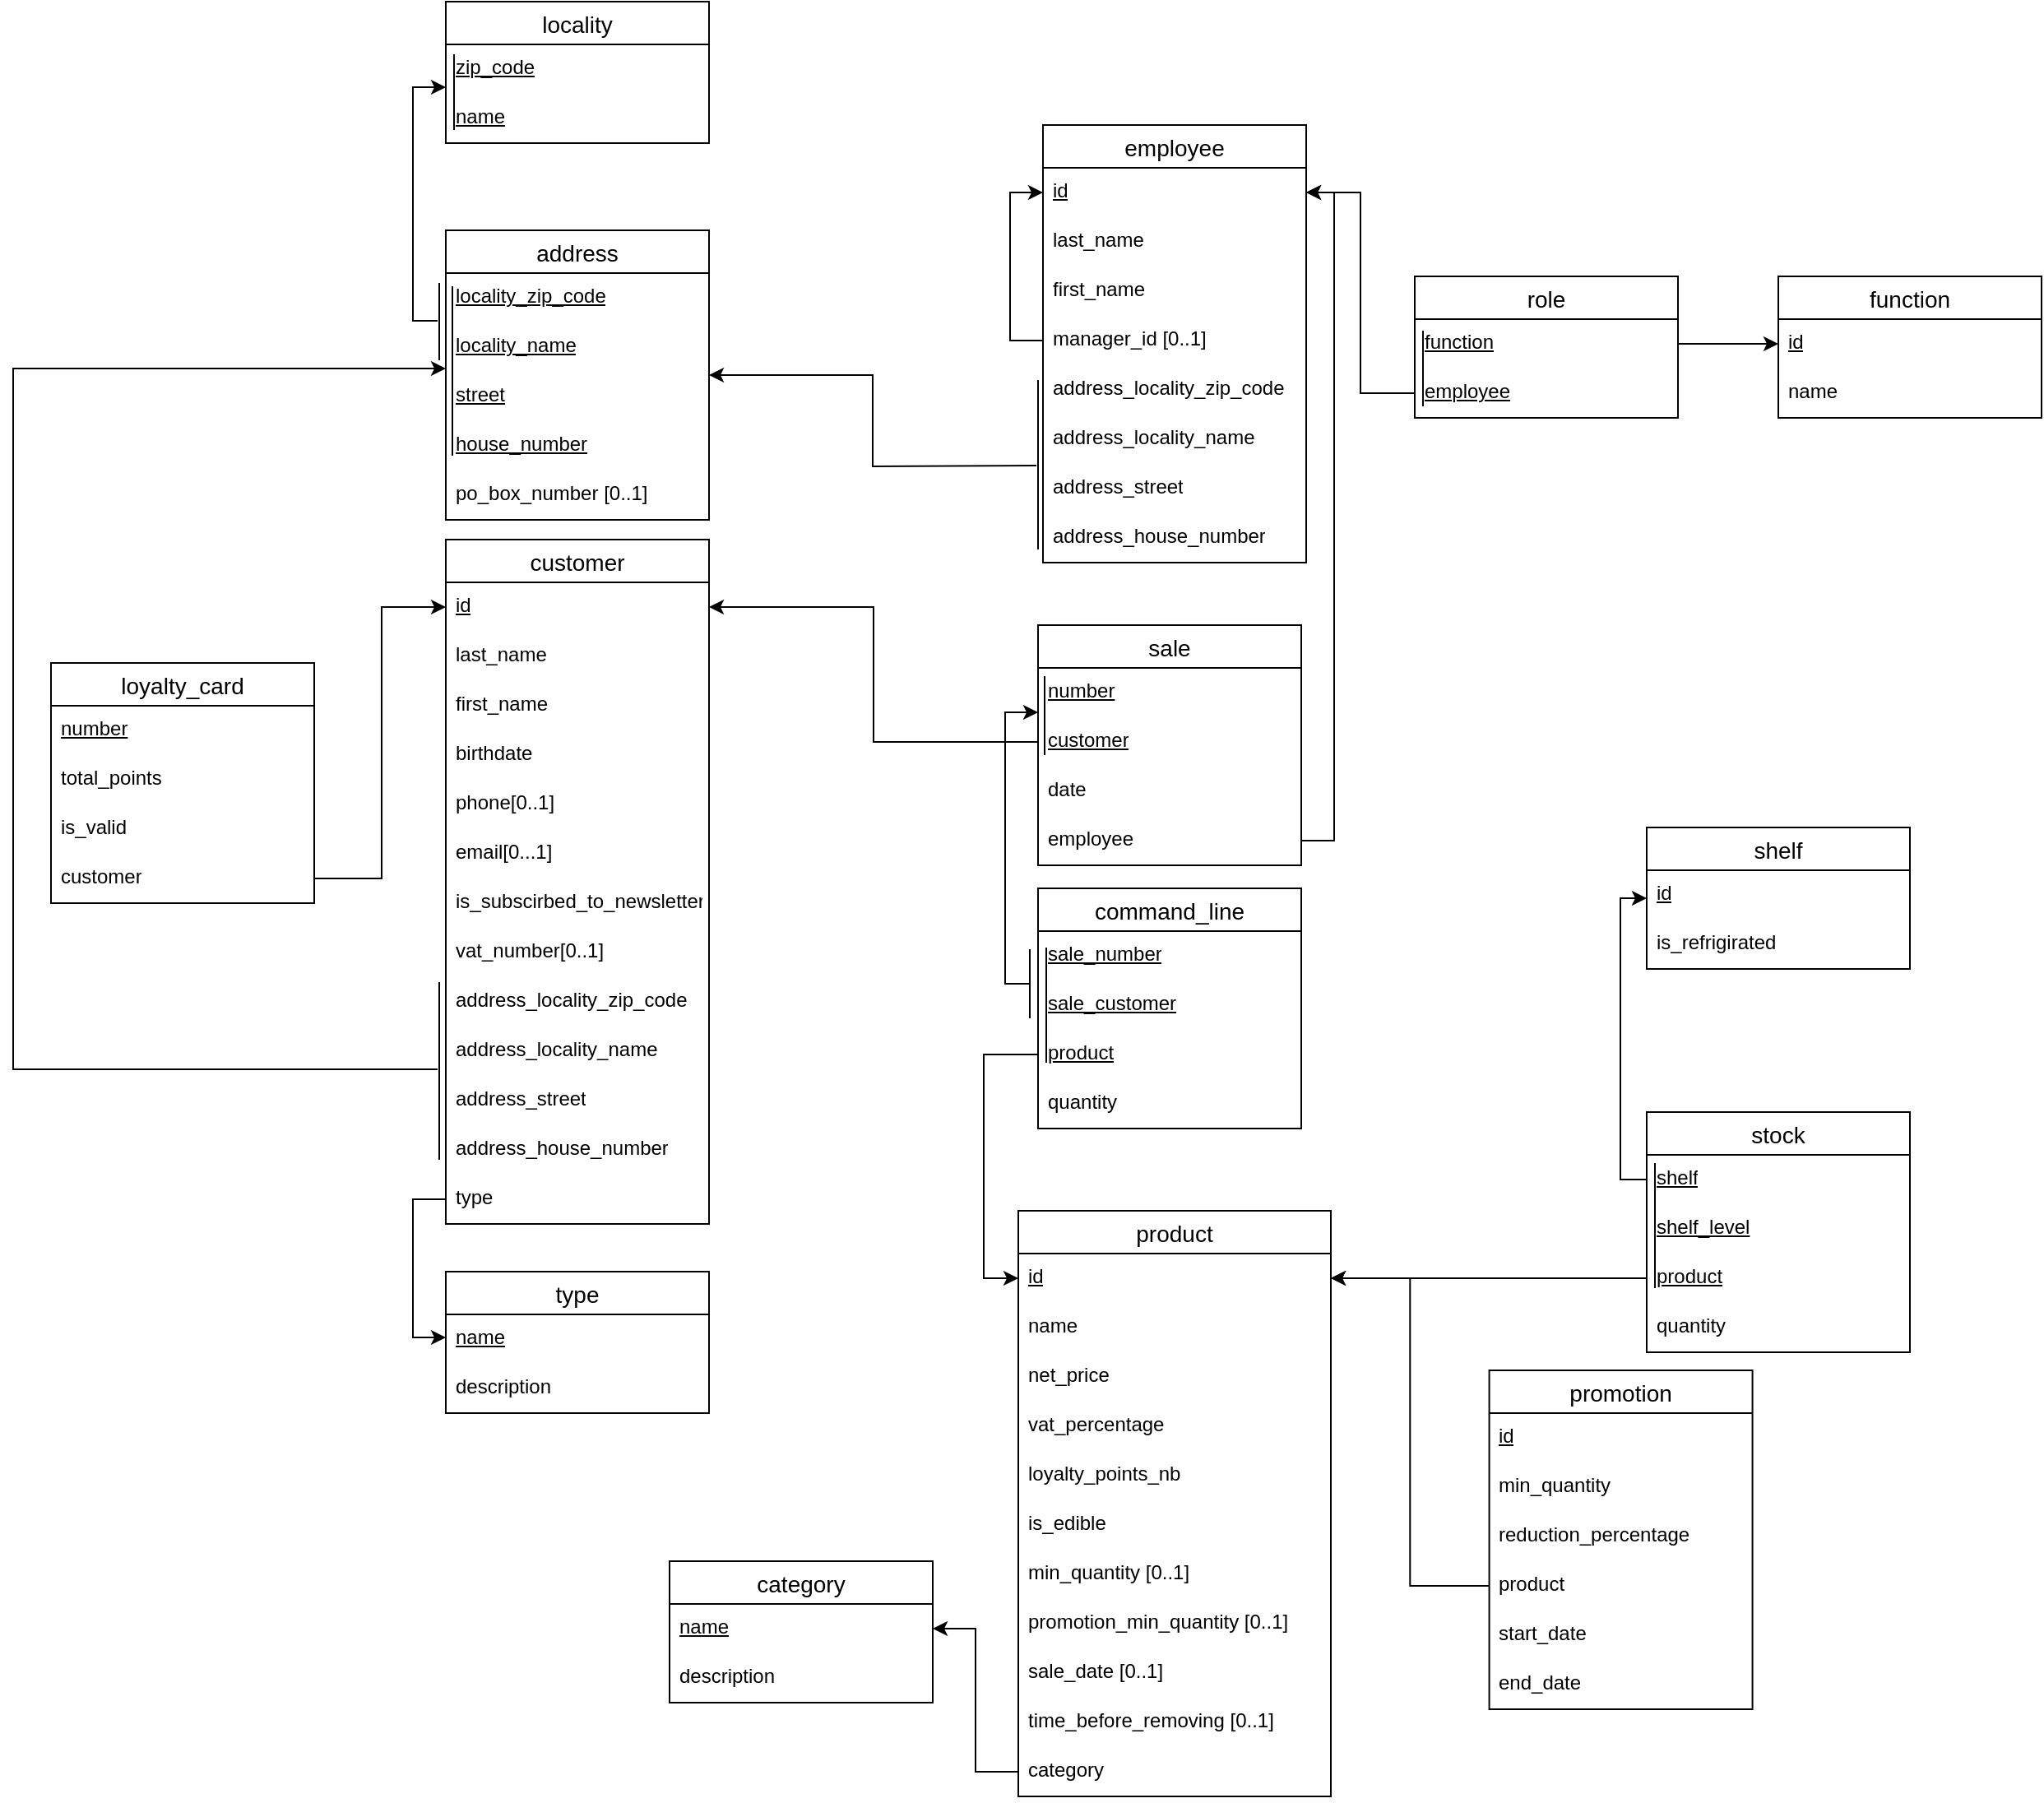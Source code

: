 <mxfile version="26.0.16">
  <diagram name="Page-1" id="VmEbvkP-QN8DwU61iT8K">
    <mxGraphModel dx="2102" dy="604" grid="0" gridSize="10" guides="1" tooltips="1" connect="1" arrows="1" fold="1" page="1" pageScale="1" pageWidth="827" pageHeight="1169" math="0" shadow="0">
      <root>
        <mxCell id="0" />
        <mxCell id="1" parent="0" />
        <mxCell id="N-J-DAa_A-AP2fqu147I-2" value="employee" style="swimlane;fontStyle=0;childLayout=stackLayout;horizontal=1;startSize=26;horizontalStack=0;resizeParent=1;resizeParentMax=0;resizeLast=0;collapsible=1;marginBottom=0;align=center;fontSize=14;" parent="1" vertex="1">
          <mxGeometry x="-627" y="135" width="160" height="266" as="geometry" />
        </mxCell>
        <mxCell id="N-J-DAa_A-AP2fqu147I-3" value="&lt;u&gt;id&lt;/u&gt;" style="text;strokeColor=none;fillColor=none;spacingLeft=4;spacingRight=4;overflow=hidden;rotatable=0;points=[[0,0.5],[1,0.5]];portConstraint=eastwest;fontSize=12;whiteSpace=wrap;html=1;" parent="N-J-DAa_A-AP2fqu147I-2" vertex="1">
          <mxGeometry y="26" width="160" height="30" as="geometry" />
        </mxCell>
        <mxCell id="N-J-DAa_A-AP2fqu147I-4" value="last_name" style="text;strokeColor=none;fillColor=none;spacingLeft=4;spacingRight=4;overflow=hidden;rotatable=0;points=[[0,0.5],[1,0.5]];portConstraint=eastwest;fontSize=12;whiteSpace=wrap;html=1;" parent="N-J-DAa_A-AP2fqu147I-2" vertex="1">
          <mxGeometry y="56" width="160" height="30" as="geometry" />
        </mxCell>
        <mxCell id="N-J-DAa_A-AP2fqu147I-5" value="first_name" style="text;strokeColor=none;fillColor=none;spacingLeft=4;spacingRight=4;overflow=hidden;rotatable=0;points=[[0,0.5],[1,0.5]];portConstraint=eastwest;fontSize=12;whiteSpace=wrap;html=1;" parent="N-J-DAa_A-AP2fqu147I-2" vertex="1">
          <mxGeometry y="86" width="160" height="30" as="geometry" />
        </mxCell>
        <mxCell id="N-J-DAa_A-AP2fqu147I-118" style="edgeStyle=orthogonalEdgeStyle;rounded=0;orthogonalLoop=1;jettySize=auto;html=1;" parent="N-J-DAa_A-AP2fqu147I-2" source="N-J-DAa_A-AP2fqu147I-116" target="N-J-DAa_A-AP2fqu147I-3" edge="1">
          <mxGeometry relative="1" as="geometry">
            <Array as="points">
              <mxPoint x="-20" y="131" />
              <mxPoint x="-20" y="41" />
            </Array>
          </mxGeometry>
        </mxCell>
        <mxCell id="N-J-DAa_A-AP2fqu147I-116" value="manager_id [0..1]" style="text;strokeColor=none;fillColor=none;spacingLeft=4;spacingRight=4;overflow=hidden;rotatable=0;points=[[0,0.5],[1,0.5]];portConstraint=eastwest;fontSize=12;whiteSpace=wrap;html=1;" parent="N-J-DAa_A-AP2fqu147I-2" vertex="1">
          <mxGeometry y="116" width="160" height="30" as="geometry" />
        </mxCell>
        <mxCell id="N-J-DAa_A-AP2fqu147I-119" value="address_locality_zip_code" style="text;strokeColor=none;fillColor=none;spacingLeft=4;spacingRight=4;overflow=hidden;rotatable=0;points=[[0,0.5],[1,0.5]];portConstraint=eastwest;fontSize=12;whiteSpace=wrap;html=1;" parent="N-J-DAa_A-AP2fqu147I-2" vertex="1">
          <mxGeometry y="146" width="160" height="30" as="geometry" />
        </mxCell>
        <mxCell id="gvnIEQPBdhFBNc5URnqO-1" value="address_locality_name" style="text;strokeColor=none;fillColor=none;spacingLeft=4;spacingRight=4;overflow=hidden;rotatable=0;points=[[0,0.5],[1,0.5]];portConstraint=eastwest;fontSize=12;whiteSpace=wrap;html=1;" parent="N-J-DAa_A-AP2fqu147I-2" vertex="1">
          <mxGeometry y="176" width="160" height="30" as="geometry" />
        </mxCell>
        <mxCell id="gvnIEQPBdhFBNc5URnqO-2" value="address_street" style="text;strokeColor=none;fillColor=none;spacingLeft=4;spacingRight=4;overflow=hidden;rotatable=0;points=[[0,0.5],[1,0.5]];portConstraint=eastwest;fontSize=12;whiteSpace=wrap;html=1;" parent="N-J-DAa_A-AP2fqu147I-2" vertex="1">
          <mxGeometry y="206" width="160" height="30" as="geometry" />
        </mxCell>
        <mxCell id="gvnIEQPBdhFBNc5URnqO-3" value="address_house_number" style="text;strokeColor=none;fillColor=none;spacingLeft=4;spacingRight=4;overflow=hidden;rotatable=0;points=[[0,0.5],[1,0.5]];portConstraint=eastwest;fontSize=12;whiteSpace=wrap;html=1;" parent="N-J-DAa_A-AP2fqu147I-2" vertex="1">
          <mxGeometry y="236" width="160" height="30" as="geometry" />
        </mxCell>
        <mxCell id="N-J-DAa_A-AP2fqu147I-10" value="address" style="swimlane;fontStyle=0;childLayout=stackLayout;horizontal=1;startSize=26;horizontalStack=0;resizeParent=1;resizeParentMax=0;resizeLast=0;collapsible=1;marginBottom=0;align=center;fontSize=14;" parent="1" vertex="1">
          <mxGeometry x="-990" y="199" width="160" height="176" as="geometry" />
        </mxCell>
        <mxCell id="N-J-DAa_A-AP2fqu147I-11" value="locality_zip_code" style="text;strokeColor=none;fillColor=none;spacingLeft=4;spacingRight=4;overflow=hidden;rotatable=0;points=[[0,0.5],[1,0.5]];portConstraint=eastwest;fontSize=12;whiteSpace=wrap;html=1;fontStyle=4" parent="N-J-DAa_A-AP2fqu147I-10" vertex="1">
          <mxGeometry y="26" width="160" height="30" as="geometry" />
        </mxCell>
        <mxCell id="r1AP5iNDCpU7fxPsClT5-1" value="locality_name" style="text;strokeColor=none;fillColor=none;spacingLeft=4;spacingRight=4;overflow=hidden;rotatable=0;points=[[0,0.5],[1,0.5]];portConstraint=eastwest;fontSize=12;whiteSpace=wrap;html=1;fontStyle=4" parent="N-J-DAa_A-AP2fqu147I-10" vertex="1">
          <mxGeometry y="56" width="160" height="30" as="geometry" />
        </mxCell>
        <mxCell id="N-J-DAa_A-AP2fqu147I-86" value="street" style="text;strokeColor=none;fillColor=none;spacingLeft=4;spacingRight=4;overflow=hidden;rotatable=0;points=[[0,0.5],[1,0.5]];portConstraint=eastwest;fontSize=12;whiteSpace=wrap;html=1;fontStyle=4" parent="N-J-DAa_A-AP2fqu147I-10" vertex="1">
          <mxGeometry y="86" width="160" height="30" as="geometry" />
        </mxCell>
        <mxCell id="N-J-DAa_A-AP2fqu147I-88" value="" style="endArrow=none;html=1;rounded=0;" parent="N-J-DAa_A-AP2fqu147I-10" edge="1">
          <mxGeometry width="50" height="50" relative="1" as="geometry">
            <mxPoint x="4" y="137" as="sourcePoint" />
            <mxPoint x="4" y="34" as="targetPoint" />
          </mxGeometry>
        </mxCell>
        <mxCell id="N-J-DAa_A-AP2fqu147I-12" value="house_number" style="text;strokeColor=none;fillColor=none;spacingLeft=4;spacingRight=4;overflow=hidden;rotatable=0;points=[[0,0.5],[1,0.5]];portConstraint=eastwest;fontSize=12;whiteSpace=wrap;html=1;fontStyle=4" parent="N-J-DAa_A-AP2fqu147I-10" vertex="1">
          <mxGeometry y="116" width="160" height="30" as="geometry" />
        </mxCell>
        <mxCell id="N-J-DAa_A-AP2fqu147I-13" value="po_box_number [0..1]" style="text;strokeColor=none;fillColor=none;spacingLeft=4;spacingRight=4;overflow=hidden;rotatable=0;points=[[0,0.5],[1,0.5]];portConstraint=eastwest;fontSize=12;whiteSpace=wrap;html=1;" parent="N-J-DAa_A-AP2fqu147I-10" vertex="1">
          <mxGeometry y="146" width="160" height="30" as="geometry" />
        </mxCell>
        <mxCell id="N-J-DAa_A-AP2fqu147I-14" value="locality" style="swimlane;fontStyle=0;childLayout=stackLayout;horizontal=1;startSize=26;horizontalStack=0;resizeParent=1;resizeParentMax=0;resizeLast=0;collapsible=1;marginBottom=0;align=center;fontSize=14;" parent="1" vertex="1">
          <mxGeometry x="-990" y="60" width="160" height="86" as="geometry" />
        </mxCell>
        <mxCell id="N-J-DAa_A-AP2fqu147I-15" value="zip_code" style="text;strokeColor=none;fillColor=none;spacingLeft=4;spacingRight=4;overflow=hidden;rotatable=0;points=[[0,0.5],[1,0.5]];portConstraint=eastwest;fontSize=12;whiteSpace=wrap;html=1;fontStyle=4" parent="N-J-DAa_A-AP2fqu147I-14" vertex="1">
          <mxGeometry y="26" width="160" height="30" as="geometry" />
        </mxCell>
        <mxCell id="N-J-DAa_A-AP2fqu147I-16" value="" style="endArrow=none;html=1;rounded=0;" parent="N-J-DAa_A-AP2fqu147I-14" edge="1">
          <mxGeometry width="50" height="50" relative="1" as="geometry">
            <mxPoint x="5" y="78" as="sourcePoint" />
            <mxPoint x="5" y="32" as="targetPoint" />
          </mxGeometry>
        </mxCell>
        <mxCell id="N-J-DAa_A-AP2fqu147I-17" value="name" style="text;strokeColor=none;fillColor=none;spacingLeft=4;spacingRight=4;overflow=hidden;rotatable=0;points=[[0,0.5],[1,0.5]];portConstraint=eastwest;fontSize=12;whiteSpace=wrap;html=1;fontStyle=4" parent="N-J-DAa_A-AP2fqu147I-14" vertex="1">
          <mxGeometry y="56" width="160" height="30" as="geometry" />
        </mxCell>
        <mxCell id="N-J-DAa_A-AP2fqu147I-22" value="customer" style="swimlane;fontStyle=0;childLayout=stackLayout;horizontal=1;startSize=26;horizontalStack=0;resizeParent=1;resizeParentMax=0;resizeLast=0;collapsible=1;marginBottom=0;align=center;fontSize=14;" parent="1" vertex="1">
          <mxGeometry x="-990" y="387" width="160" height="416" as="geometry" />
        </mxCell>
        <mxCell id="N-J-DAa_A-AP2fqu147I-23" value="&lt;u&gt;id&lt;/u&gt;" style="text;strokeColor=none;fillColor=none;spacingLeft=4;spacingRight=4;overflow=hidden;rotatable=0;points=[[0,0.5],[1,0.5]];portConstraint=eastwest;fontSize=12;whiteSpace=wrap;html=1;" parent="N-J-DAa_A-AP2fqu147I-22" vertex="1">
          <mxGeometry y="26" width="160" height="30" as="geometry" />
        </mxCell>
        <mxCell id="N-J-DAa_A-AP2fqu147I-24" value="last_name" style="text;strokeColor=none;fillColor=none;spacingLeft=4;spacingRight=4;overflow=hidden;rotatable=0;points=[[0,0.5],[1,0.5]];portConstraint=eastwest;fontSize=12;whiteSpace=wrap;html=1;" parent="N-J-DAa_A-AP2fqu147I-22" vertex="1">
          <mxGeometry y="56" width="160" height="30" as="geometry" />
        </mxCell>
        <mxCell id="N-J-DAa_A-AP2fqu147I-25" value="first_name" style="text;strokeColor=none;fillColor=none;spacingLeft=4;spacingRight=4;overflow=hidden;rotatable=0;points=[[0,0.5],[1,0.5]];portConstraint=eastwest;fontSize=12;whiteSpace=wrap;html=1;" parent="N-J-DAa_A-AP2fqu147I-22" vertex="1">
          <mxGeometry y="86" width="160" height="30" as="geometry" />
        </mxCell>
        <mxCell id="N-J-DAa_A-AP2fqu147I-26" value="birthdate" style="text;strokeColor=none;fillColor=none;spacingLeft=4;spacingRight=4;overflow=hidden;rotatable=0;points=[[0,0.5],[1,0.5]];portConstraint=eastwest;fontSize=12;whiteSpace=wrap;html=1;" parent="N-J-DAa_A-AP2fqu147I-22" vertex="1">
          <mxGeometry y="116" width="160" height="30" as="geometry" />
        </mxCell>
        <mxCell id="N-J-DAa_A-AP2fqu147I-27" value="phone[0..1]" style="text;strokeColor=none;fillColor=none;spacingLeft=4;spacingRight=4;overflow=hidden;rotatable=0;points=[[0,0.5],[1,0.5]];portConstraint=eastwest;fontSize=12;whiteSpace=wrap;html=1;" parent="N-J-DAa_A-AP2fqu147I-22" vertex="1">
          <mxGeometry y="146" width="160" height="30" as="geometry" />
        </mxCell>
        <mxCell id="N-J-DAa_A-AP2fqu147I-28" value="email[0...1]" style="text;strokeColor=none;fillColor=none;spacingLeft=4;spacingRight=4;overflow=hidden;rotatable=0;points=[[0,0.5],[1,0.5]];portConstraint=eastwest;fontSize=12;whiteSpace=wrap;html=1;" parent="N-J-DAa_A-AP2fqu147I-22" vertex="1">
          <mxGeometry y="176" width="160" height="30" as="geometry" />
        </mxCell>
        <mxCell id="N-J-DAa_A-AP2fqu147I-29" value="is_subscirbed_to_newsletter" style="text;strokeColor=none;fillColor=none;spacingLeft=4;spacingRight=4;overflow=hidden;rotatable=0;points=[[0,0.5],[1,0.5]];portConstraint=eastwest;fontSize=12;whiteSpace=wrap;html=1;" parent="N-J-DAa_A-AP2fqu147I-22" vertex="1">
          <mxGeometry y="206" width="160" height="30" as="geometry" />
        </mxCell>
        <mxCell id="N-J-DAa_A-AP2fqu147I-30" value="vat_number[0..1]" style="text;strokeColor=none;fillColor=none;spacingLeft=4;spacingRight=4;overflow=hidden;rotatable=0;points=[[0,0.5],[1,0.5]];portConstraint=eastwest;fontSize=12;whiteSpace=wrap;html=1;" parent="N-J-DAa_A-AP2fqu147I-22" vertex="1">
          <mxGeometry y="236" width="160" height="30" as="geometry" />
        </mxCell>
        <mxCell id="N-J-DAa_A-AP2fqu147I-95" value="address_locality_zip_code" style="text;strokeColor=none;fillColor=none;spacingLeft=4;spacingRight=4;overflow=hidden;rotatable=0;points=[[0,0.5],[1,0.5]];portConstraint=eastwest;fontSize=12;whiteSpace=wrap;html=1;" parent="N-J-DAa_A-AP2fqu147I-22" vertex="1">
          <mxGeometry y="266" width="160" height="30" as="geometry" />
        </mxCell>
        <mxCell id="r1AP5iNDCpU7fxPsClT5-3" value="address_locality_name" style="text;strokeColor=none;fillColor=none;spacingLeft=4;spacingRight=4;overflow=hidden;rotatable=0;points=[[0,0.5],[1,0.5]];portConstraint=eastwest;fontSize=12;whiteSpace=wrap;html=1;" parent="N-J-DAa_A-AP2fqu147I-22" vertex="1">
          <mxGeometry y="296" width="160" height="30" as="geometry" />
        </mxCell>
        <mxCell id="r1AP5iNDCpU7fxPsClT5-4" value="address_street" style="text;strokeColor=none;fillColor=none;spacingLeft=4;spacingRight=4;overflow=hidden;rotatable=0;points=[[0,0.5],[1,0.5]];portConstraint=eastwest;fontSize=12;whiteSpace=wrap;html=1;" parent="N-J-DAa_A-AP2fqu147I-22" vertex="1">
          <mxGeometry y="326" width="160" height="30" as="geometry" />
        </mxCell>
        <mxCell id="r1AP5iNDCpU7fxPsClT5-5" value="address_house_number" style="text;strokeColor=none;fillColor=none;spacingLeft=4;spacingRight=4;overflow=hidden;rotatable=0;points=[[0,0.5],[1,0.5]];portConstraint=eastwest;fontSize=12;whiteSpace=wrap;html=1;" parent="N-J-DAa_A-AP2fqu147I-22" vertex="1">
          <mxGeometry y="356" width="160" height="30" as="geometry" />
        </mxCell>
        <mxCell id="N-J-DAa_A-AP2fqu147I-97" value="type" style="text;strokeColor=none;fillColor=none;spacingLeft=4;spacingRight=4;overflow=hidden;rotatable=0;points=[[0,0.5],[1,0.5]];portConstraint=eastwest;fontSize=12;whiteSpace=wrap;html=1;" parent="N-J-DAa_A-AP2fqu147I-22" vertex="1">
          <mxGeometry y="386" width="160" height="30" as="geometry" />
        </mxCell>
        <mxCell id="N-J-DAa_A-AP2fqu147I-33" value="product" style="swimlane;fontStyle=0;childLayout=stackLayout;horizontal=1;startSize=26;horizontalStack=0;resizeParent=1;resizeParentMax=0;resizeLast=0;collapsible=1;marginBottom=0;align=center;fontSize=14;" parent="1" vertex="1">
          <mxGeometry x="-642" y="795" width="190" height="356" as="geometry" />
        </mxCell>
        <mxCell id="N-J-DAa_A-AP2fqu147I-34" value="&lt;u&gt;id&lt;/u&gt;" style="text;strokeColor=none;fillColor=none;spacingLeft=4;spacingRight=4;overflow=hidden;rotatable=0;points=[[0,0.5],[1,0.5]];portConstraint=eastwest;fontSize=12;whiteSpace=wrap;html=1;" parent="N-J-DAa_A-AP2fqu147I-33" vertex="1">
          <mxGeometry y="26" width="190" height="30" as="geometry" />
        </mxCell>
        <mxCell id="N-J-DAa_A-AP2fqu147I-35" value="name" style="text;strokeColor=none;fillColor=none;spacingLeft=4;spacingRight=4;overflow=hidden;rotatable=0;points=[[0,0.5],[1,0.5]];portConstraint=eastwest;fontSize=12;whiteSpace=wrap;html=1;" parent="N-J-DAa_A-AP2fqu147I-33" vertex="1">
          <mxGeometry y="56" width="190" height="30" as="geometry" />
        </mxCell>
        <mxCell id="N-J-DAa_A-AP2fqu147I-36" value="net_price" style="text;strokeColor=none;fillColor=none;spacingLeft=4;spacingRight=4;overflow=hidden;rotatable=0;points=[[0,0.5],[1,0.5]];portConstraint=eastwest;fontSize=12;whiteSpace=wrap;html=1;" parent="N-J-DAa_A-AP2fqu147I-33" vertex="1">
          <mxGeometry y="86" width="190" height="30" as="geometry" />
        </mxCell>
        <mxCell id="N-J-DAa_A-AP2fqu147I-37" value="vat_percentage" style="text;strokeColor=none;fillColor=none;spacingLeft=4;spacingRight=4;overflow=hidden;rotatable=0;points=[[0,0.5],[1,0.5]];portConstraint=eastwest;fontSize=12;whiteSpace=wrap;html=1;" parent="N-J-DAa_A-AP2fqu147I-33" vertex="1">
          <mxGeometry y="116" width="190" height="30" as="geometry" />
        </mxCell>
        <mxCell id="N-J-DAa_A-AP2fqu147I-38" value="loyalty_points_nb" style="text;strokeColor=none;fillColor=none;spacingLeft=4;spacingRight=4;overflow=hidden;rotatable=0;points=[[0,0.5],[1,0.5]];portConstraint=eastwest;fontSize=12;whiteSpace=wrap;html=1;" parent="N-J-DAa_A-AP2fqu147I-33" vertex="1">
          <mxGeometry y="146" width="190" height="30" as="geometry" />
        </mxCell>
        <mxCell id="N-J-DAa_A-AP2fqu147I-39" value="is_edible" style="text;strokeColor=none;fillColor=none;spacingLeft=4;spacingRight=4;overflow=hidden;rotatable=0;points=[[0,0.5],[1,0.5]];portConstraint=eastwest;fontSize=12;whiteSpace=wrap;html=1;" parent="N-J-DAa_A-AP2fqu147I-33" vertex="1">
          <mxGeometry y="176" width="190" height="30" as="geometry" />
        </mxCell>
        <mxCell id="N-J-DAa_A-AP2fqu147I-40" value="min_quantity [0..1]" style="text;strokeColor=none;fillColor=none;spacingLeft=4;spacingRight=4;overflow=hidden;rotatable=0;points=[[0,0.5],[1,0.5]];portConstraint=eastwest;fontSize=12;whiteSpace=wrap;html=1;" parent="N-J-DAa_A-AP2fqu147I-33" vertex="1">
          <mxGeometry y="206" width="190" height="30" as="geometry" />
        </mxCell>
        <mxCell id="N-J-DAa_A-AP2fqu147I-41" value="promotion_min_quantity [0..1]" style="text;strokeColor=none;fillColor=none;spacingLeft=4;spacingRight=4;overflow=hidden;rotatable=0;points=[[0,0.5],[1,0.5]];portConstraint=eastwest;fontSize=12;whiteSpace=wrap;html=1;" parent="N-J-DAa_A-AP2fqu147I-33" vertex="1">
          <mxGeometry y="236" width="190" height="30" as="geometry" />
        </mxCell>
        <mxCell id="N-J-DAa_A-AP2fqu147I-42" value="sale_date [0..1]" style="text;strokeColor=none;fillColor=none;spacingLeft=4;spacingRight=4;overflow=hidden;rotatable=0;points=[[0,0.5],[1,0.5]];portConstraint=eastwest;fontSize=12;whiteSpace=wrap;html=1;" parent="N-J-DAa_A-AP2fqu147I-33" vertex="1">
          <mxGeometry y="266" width="190" height="30" as="geometry" />
        </mxCell>
        <mxCell id="N-J-DAa_A-AP2fqu147I-43" value="time_before_removing [0..1]" style="text;strokeColor=none;fillColor=none;spacingLeft=4;spacingRight=4;overflow=hidden;rotatable=0;points=[[0,0.5],[1,0.5]];portConstraint=eastwest;fontSize=12;whiteSpace=wrap;html=1;" parent="N-J-DAa_A-AP2fqu147I-33" vertex="1">
          <mxGeometry y="296" width="190" height="30" as="geometry" />
        </mxCell>
        <mxCell id="N-J-DAa_A-AP2fqu147I-108" value="category" style="text;strokeColor=none;fillColor=none;spacingLeft=4;spacingRight=4;overflow=hidden;rotatable=0;points=[[0,0.5],[1,0.5]];portConstraint=eastwest;fontSize=12;whiteSpace=wrap;html=1;" parent="N-J-DAa_A-AP2fqu147I-33" vertex="1">
          <mxGeometry y="326" width="190" height="30" as="geometry" />
        </mxCell>
        <mxCell id="N-J-DAa_A-AP2fqu147I-45" value="shelf" style="swimlane;fontStyle=0;childLayout=stackLayout;horizontal=1;startSize=26;horizontalStack=0;resizeParent=1;resizeParentMax=0;resizeLast=0;collapsible=1;marginBottom=0;align=center;fontSize=14;" parent="1" vertex="1">
          <mxGeometry x="-260" y="562" width="160" height="86" as="geometry" />
        </mxCell>
        <mxCell id="N-J-DAa_A-AP2fqu147I-46" value="id" style="text;strokeColor=none;fillColor=none;spacingLeft=4;spacingRight=4;overflow=hidden;rotatable=0;points=[[0,0.5],[1,0.5]];portConstraint=eastwest;fontSize=12;whiteSpace=wrap;html=1;fontStyle=4" parent="N-J-DAa_A-AP2fqu147I-45" vertex="1">
          <mxGeometry y="26" width="160" height="30" as="geometry" />
        </mxCell>
        <mxCell id="N-J-DAa_A-AP2fqu147I-49" value="is_refrigirated" style="text;strokeColor=none;fillColor=none;spacingLeft=4;spacingRight=4;overflow=hidden;rotatable=0;points=[[0,0.5],[1,0.5]];portConstraint=eastwest;fontSize=12;whiteSpace=wrap;html=1;fontStyle=0" parent="N-J-DAa_A-AP2fqu147I-45" vertex="1">
          <mxGeometry y="56" width="160" height="30" as="geometry" />
        </mxCell>
        <mxCell id="N-J-DAa_A-AP2fqu147I-52" value="promotion" style="swimlane;fontStyle=0;childLayout=stackLayout;horizontal=1;startSize=26;horizontalStack=0;resizeParent=1;resizeParentMax=0;resizeLast=0;collapsible=1;marginBottom=0;align=center;fontSize=14;" parent="1" vertex="1">
          <mxGeometry x="-355.71" y="892" width="160" height="206" as="geometry" />
        </mxCell>
        <mxCell id="-5anXCAlvIK_mBKlHGCi-1" value="id" style="text;strokeColor=none;fillColor=none;spacingLeft=4;spacingRight=4;overflow=hidden;rotatable=0;points=[[0,0.5],[1,0.5]];portConstraint=eastwest;fontSize=12;whiteSpace=wrap;html=1;fontStyle=4" parent="N-J-DAa_A-AP2fqu147I-52" vertex="1">
          <mxGeometry y="26" width="160" height="30" as="geometry" />
        </mxCell>
        <mxCell id="N-J-DAa_A-AP2fqu147I-53" value="min_quantity" style="text;strokeColor=none;fillColor=none;spacingLeft=4;spacingRight=4;overflow=hidden;rotatable=0;points=[[0,0.5],[1,0.5]];portConstraint=eastwest;fontSize=12;whiteSpace=wrap;html=1;fontStyle=0" parent="N-J-DAa_A-AP2fqu147I-52" vertex="1">
          <mxGeometry y="56" width="160" height="30" as="geometry" />
        </mxCell>
        <mxCell id="N-J-DAa_A-AP2fqu147I-54" value="reduction_percentage" style="text;strokeColor=none;fillColor=none;spacingLeft=4;spacingRight=4;overflow=hidden;rotatable=0;points=[[0,0.5],[1,0.5]];portConstraint=eastwest;fontSize=12;whiteSpace=wrap;html=1;fontStyle=0" parent="N-J-DAa_A-AP2fqu147I-52" vertex="1">
          <mxGeometry y="86" width="160" height="30" as="geometry" />
        </mxCell>
        <mxCell id="N-J-DAa_A-AP2fqu147I-105" value="product" style="text;strokeColor=none;fillColor=none;spacingLeft=4;spacingRight=4;overflow=hidden;rotatable=0;points=[[0,0.5],[1,0.5]];portConstraint=eastwest;fontSize=12;whiteSpace=wrap;html=1;fontStyle=0" parent="N-J-DAa_A-AP2fqu147I-52" vertex="1">
          <mxGeometry y="116" width="160" height="30" as="geometry" />
        </mxCell>
        <mxCell id="N-J-DAa_A-AP2fqu147I-55" value="start_date" style="text;strokeColor=none;fillColor=none;spacingLeft=4;spacingRight=4;overflow=hidden;rotatable=0;points=[[0,0.5],[1,0.5]];portConstraint=eastwest;fontSize=12;whiteSpace=wrap;html=1;fontStyle=0" parent="N-J-DAa_A-AP2fqu147I-52" vertex="1">
          <mxGeometry y="146" width="160" height="30" as="geometry" />
        </mxCell>
        <mxCell id="N-J-DAa_A-AP2fqu147I-56" value="end_date" style="text;strokeColor=none;fillColor=none;spacingLeft=4;spacingRight=4;overflow=hidden;rotatable=0;points=[[0,0.5],[1,0.5]];portConstraint=eastwest;fontSize=12;whiteSpace=wrap;html=1;fontStyle=0" parent="N-J-DAa_A-AP2fqu147I-52" vertex="1">
          <mxGeometry y="176" width="160" height="30" as="geometry" />
        </mxCell>
        <mxCell id="N-J-DAa_A-AP2fqu147I-57" value="stock" style="swimlane;fontStyle=0;childLayout=stackLayout;horizontal=1;startSize=26;horizontalStack=0;resizeParent=1;resizeParentMax=0;resizeLast=0;collapsible=1;marginBottom=0;align=center;fontSize=14;" parent="1" vertex="1">
          <mxGeometry x="-260" y="735" width="160" height="146" as="geometry" />
        </mxCell>
        <mxCell id="N-J-DAa_A-AP2fqu147I-99" value="shelf" style="text;strokeColor=none;fillColor=none;spacingLeft=4;spacingRight=4;overflow=hidden;rotatable=0;points=[[0,0.5],[1,0.5]];portConstraint=eastwest;fontSize=12;whiteSpace=wrap;html=1;fontStyle=4" parent="N-J-DAa_A-AP2fqu147I-57" vertex="1">
          <mxGeometry y="26" width="160" height="30" as="geometry" />
        </mxCell>
        <mxCell id="r1AP5iNDCpU7fxPsClT5-14" value="" style="endArrow=none;html=1;rounded=0;" parent="N-J-DAa_A-AP2fqu147I-57" edge="1">
          <mxGeometry width="50" height="50" relative="1" as="geometry">
            <mxPoint x="5" y="107" as="sourcePoint" />
            <mxPoint x="5" y="31" as="targetPoint" />
          </mxGeometry>
        </mxCell>
        <mxCell id="r1AP5iNDCpU7fxPsClT5-7" value="shelf_level" style="text;strokeColor=none;fillColor=none;spacingLeft=4;spacingRight=4;overflow=hidden;rotatable=0;points=[[0,0.5],[1,0.5]];portConstraint=eastwest;fontSize=12;whiteSpace=wrap;html=1;fontStyle=4" parent="N-J-DAa_A-AP2fqu147I-57" vertex="1">
          <mxGeometry y="56" width="160" height="30" as="geometry" />
        </mxCell>
        <mxCell id="N-J-DAa_A-AP2fqu147I-100" value="product" style="text;strokeColor=none;fillColor=none;spacingLeft=4;spacingRight=4;overflow=hidden;rotatable=0;points=[[0,0.5],[1,0.5]];portConstraint=eastwest;fontSize=12;whiteSpace=wrap;html=1;fontStyle=4" parent="N-J-DAa_A-AP2fqu147I-57" vertex="1">
          <mxGeometry y="86" width="160" height="30" as="geometry" />
        </mxCell>
        <mxCell id="N-J-DAa_A-AP2fqu147I-58" value="quantity" style="text;strokeColor=none;fillColor=none;spacingLeft=4;spacingRight=4;overflow=hidden;rotatable=0;points=[[0,0.5],[1,0.5]];portConstraint=eastwest;fontSize=12;whiteSpace=wrap;html=1;" parent="N-J-DAa_A-AP2fqu147I-57" vertex="1">
          <mxGeometry y="116" width="160" height="30" as="geometry" />
        </mxCell>
        <mxCell id="N-J-DAa_A-AP2fqu147I-62" value="loyalty_card" style="swimlane;fontStyle=0;childLayout=stackLayout;horizontal=1;startSize=26;horizontalStack=0;resizeParent=1;resizeParentMax=0;resizeLast=0;collapsible=1;marginBottom=0;align=center;fontSize=14;" parent="1" vertex="1">
          <mxGeometry x="-1230" y="462" width="160" height="146" as="geometry" />
        </mxCell>
        <mxCell id="N-J-DAa_A-AP2fqu147I-63" value="number" style="text;strokeColor=none;fillColor=none;spacingLeft=4;spacingRight=4;overflow=hidden;rotatable=0;points=[[0,0.5],[1,0.5]];portConstraint=eastwest;fontSize=12;whiteSpace=wrap;html=1;fontStyle=4" parent="N-J-DAa_A-AP2fqu147I-62" vertex="1">
          <mxGeometry y="26" width="160" height="30" as="geometry" />
        </mxCell>
        <mxCell id="N-J-DAa_A-AP2fqu147I-64" value="total_points" style="text;strokeColor=none;fillColor=none;spacingLeft=4;spacingRight=4;overflow=hidden;rotatable=0;points=[[0,0.5],[1,0.5]];portConstraint=eastwest;fontSize=12;whiteSpace=wrap;html=1;" parent="N-J-DAa_A-AP2fqu147I-62" vertex="1">
          <mxGeometry y="56" width="160" height="30" as="geometry" />
        </mxCell>
        <mxCell id="N-J-DAa_A-AP2fqu147I-65" value="is_valid" style="text;strokeColor=none;fillColor=none;spacingLeft=4;spacingRight=4;overflow=hidden;rotatable=0;points=[[0,0.5],[1,0.5]];portConstraint=eastwest;fontSize=12;whiteSpace=wrap;html=1;" parent="N-J-DAa_A-AP2fqu147I-62" vertex="1">
          <mxGeometry y="86" width="160" height="30" as="geometry" />
        </mxCell>
        <mxCell id="N-J-DAa_A-AP2fqu147I-93" value="customer" style="text;strokeColor=none;fillColor=none;spacingLeft=4;spacingRight=4;overflow=hidden;rotatable=0;points=[[0,0.5],[1,0.5]];portConstraint=eastwest;fontSize=12;whiteSpace=wrap;html=1;" parent="N-J-DAa_A-AP2fqu147I-62" vertex="1">
          <mxGeometry y="116" width="160" height="30" as="geometry" />
        </mxCell>
        <mxCell id="N-J-DAa_A-AP2fqu147I-66" value="function" style="swimlane;fontStyle=0;childLayout=stackLayout;horizontal=1;startSize=26;horizontalStack=0;resizeParent=1;resizeParentMax=0;resizeLast=0;collapsible=1;marginBottom=0;align=center;fontSize=14;" parent="1" vertex="1">
          <mxGeometry x="-180" y="227" width="160" height="86" as="geometry" />
        </mxCell>
        <mxCell id="N-J-DAa_A-AP2fqu147I-67" value="&lt;u&gt;id&lt;/u&gt;" style="text;strokeColor=none;fillColor=none;spacingLeft=4;spacingRight=4;overflow=hidden;rotatable=0;points=[[0,0.5],[1,0.5]];portConstraint=eastwest;fontSize=12;whiteSpace=wrap;html=1;" parent="N-J-DAa_A-AP2fqu147I-66" vertex="1">
          <mxGeometry y="26" width="160" height="30" as="geometry" />
        </mxCell>
        <mxCell id="N-J-DAa_A-AP2fqu147I-68" value="name" style="text;strokeColor=none;fillColor=none;spacingLeft=4;spacingRight=4;overflow=hidden;rotatable=0;points=[[0,0.5],[1,0.5]];portConstraint=eastwest;fontSize=12;whiteSpace=wrap;html=1;" parent="N-J-DAa_A-AP2fqu147I-66" vertex="1">
          <mxGeometry y="56" width="160" height="30" as="geometry" />
        </mxCell>
        <mxCell id="N-J-DAa_A-AP2fqu147I-69" value="category" style="swimlane;fontStyle=0;childLayout=stackLayout;horizontal=1;startSize=26;horizontalStack=0;resizeParent=1;resizeParentMax=0;resizeLast=0;collapsible=1;marginBottom=0;align=center;fontSize=14;" parent="1" vertex="1">
          <mxGeometry x="-854" y="1008" width="160" height="86" as="geometry" />
        </mxCell>
        <mxCell id="N-J-DAa_A-AP2fqu147I-70" value="name" style="text;strokeColor=none;fillColor=none;spacingLeft=4;spacingRight=4;overflow=hidden;rotatable=0;points=[[0,0.5],[1,0.5]];portConstraint=eastwest;fontSize=12;whiteSpace=wrap;html=1;fontStyle=4" parent="N-J-DAa_A-AP2fqu147I-69" vertex="1">
          <mxGeometry y="26" width="160" height="30" as="geometry" />
        </mxCell>
        <mxCell id="N-J-DAa_A-AP2fqu147I-71" value="description" style="text;strokeColor=none;fillColor=none;spacingLeft=4;spacingRight=4;overflow=hidden;rotatable=0;points=[[0,0.5],[1,0.5]];portConstraint=eastwest;fontSize=12;whiteSpace=wrap;html=1;fontStyle=0" parent="N-J-DAa_A-AP2fqu147I-69" vertex="1">
          <mxGeometry y="56" width="160" height="30" as="geometry" />
        </mxCell>
        <mxCell id="N-J-DAa_A-AP2fqu147I-75" value="command_line" style="swimlane;fontStyle=0;childLayout=stackLayout;horizontal=1;startSize=26;horizontalStack=0;resizeParent=1;resizeParentMax=0;resizeLast=0;collapsible=1;marginBottom=0;align=center;fontSize=14;" parent="1" vertex="1">
          <mxGeometry x="-630" y="599" width="160" height="146" as="geometry" />
        </mxCell>
        <mxCell id="r1AP5iNDCpU7fxPsClT5-16" value="sale_number" style="text;strokeColor=none;fillColor=none;spacingLeft=4;spacingRight=4;overflow=hidden;rotatable=0;points=[[0,0.5],[1,0.5]];portConstraint=eastwest;fontSize=12;whiteSpace=wrap;html=1;fontStyle=4" parent="N-J-DAa_A-AP2fqu147I-75" vertex="1">
          <mxGeometry y="26" width="160" height="30" as="geometry" />
        </mxCell>
        <mxCell id="r1AP5iNDCpU7fxPsClT5-15" value="sale_customer" style="text;strokeColor=none;fillColor=none;spacingLeft=4;spacingRight=4;overflow=hidden;rotatable=0;points=[[0,0.5],[1,0.5]];portConstraint=eastwest;fontSize=12;whiteSpace=wrap;html=1;fontStyle=4" parent="N-J-DAa_A-AP2fqu147I-75" vertex="1">
          <mxGeometry y="56" width="160" height="30" as="geometry" />
        </mxCell>
        <mxCell id="N-J-DAa_A-AP2fqu147I-128" value="" style="endArrow=none;html=1;rounded=0;" parent="N-J-DAa_A-AP2fqu147I-75" edge="1">
          <mxGeometry width="50" height="50" relative="1" as="geometry">
            <mxPoint x="5" y="106" as="sourcePoint" />
            <mxPoint x="5" y="36" as="targetPoint" />
          </mxGeometry>
        </mxCell>
        <mxCell id="N-J-DAa_A-AP2fqu147I-127" value="product" style="text;strokeColor=none;fillColor=none;spacingLeft=4;spacingRight=4;overflow=hidden;rotatable=0;points=[[0,0.5],[1,0.5]];portConstraint=eastwest;fontSize=12;whiteSpace=wrap;html=1;fontStyle=4" parent="N-J-DAa_A-AP2fqu147I-75" vertex="1">
          <mxGeometry y="86" width="160" height="30" as="geometry" />
        </mxCell>
        <mxCell id="N-J-DAa_A-AP2fqu147I-76" value="quantity" style="text;strokeColor=none;fillColor=none;spacingLeft=4;spacingRight=4;overflow=hidden;rotatable=0;points=[[0,0.5],[1,0.5]];portConstraint=eastwest;fontSize=12;whiteSpace=wrap;html=1;" parent="N-J-DAa_A-AP2fqu147I-75" vertex="1">
          <mxGeometry y="116" width="160" height="30" as="geometry" />
        </mxCell>
        <mxCell id="N-J-DAa_A-AP2fqu147I-77" value="sale" style="swimlane;fontStyle=0;childLayout=stackLayout;horizontal=1;startSize=26;horizontalStack=0;resizeParent=1;resizeParentMax=0;resizeLast=0;collapsible=1;marginBottom=0;align=center;fontSize=14;" parent="1" vertex="1">
          <mxGeometry x="-630" y="439" width="160" height="146" as="geometry" />
        </mxCell>
        <mxCell id="N-J-DAa_A-AP2fqu147I-78" value="number" style="text;strokeColor=none;fillColor=none;spacingLeft=4;spacingRight=4;overflow=hidden;rotatable=0;points=[[0,0.5],[1,0.5]];portConstraint=eastwest;fontSize=12;whiteSpace=wrap;html=1;fontStyle=4" parent="N-J-DAa_A-AP2fqu147I-77" vertex="1">
          <mxGeometry y="26" width="160" height="30" as="geometry" />
        </mxCell>
        <mxCell id="N-J-DAa_A-AP2fqu147I-124" value="" style="endArrow=none;html=1;rounded=0;" parent="N-J-DAa_A-AP2fqu147I-77" edge="1">
          <mxGeometry width="50" height="50" relative="1" as="geometry">
            <mxPoint x="4" y="79" as="sourcePoint" />
            <mxPoint x="4" y="31" as="targetPoint" />
          </mxGeometry>
        </mxCell>
        <mxCell id="N-J-DAa_A-AP2fqu147I-79" value="customer" style="text;strokeColor=none;fillColor=none;spacingLeft=4;spacingRight=4;overflow=hidden;rotatable=0;points=[[0,0.5],[1,0.5]];portConstraint=eastwest;fontSize=12;whiteSpace=wrap;html=1;fontStyle=4" parent="N-J-DAa_A-AP2fqu147I-77" vertex="1">
          <mxGeometry y="56" width="160" height="30" as="geometry" />
        </mxCell>
        <mxCell id="N-J-DAa_A-AP2fqu147I-121" value="date" style="text;strokeColor=none;fillColor=none;spacingLeft=4;spacingRight=4;overflow=hidden;rotatable=0;points=[[0,0.5],[1,0.5]];portConstraint=eastwest;fontSize=12;whiteSpace=wrap;html=1;fontStyle=0" parent="N-J-DAa_A-AP2fqu147I-77" vertex="1">
          <mxGeometry y="86" width="160" height="30" as="geometry" />
        </mxCell>
        <mxCell id="N-J-DAa_A-AP2fqu147I-122" value="employee" style="text;strokeColor=none;fillColor=none;spacingLeft=4;spacingRight=4;overflow=hidden;rotatable=0;points=[[0,0.5],[1,0.5]];portConstraint=eastwest;fontSize=12;whiteSpace=wrap;html=1;" parent="N-J-DAa_A-AP2fqu147I-77" vertex="1">
          <mxGeometry y="116" width="160" height="30" as="geometry" />
        </mxCell>
        <mxCell id="N-J-DAa_A-AP2fqu147I-80" value="type" style="swimlane;fontStyle=0;childLayout=stackLayout;horizontal=1;startSize=26;horizontalStack=0;resizeParent=1;resizeParentMax=0;resizeLast=0;collapsible=1;marginBottom=0;align=center;fontSize=14;" parent="1" vertex="1">
          <mxGeometry x="-990" y="832" width="160" height="86" as="geometry" />
        </mxCell>
        <mxCell id="N-J-DAa_A-AP2fqu147I-81" value="name" style="text;strokeColor=none;fillColor=none;spacingLeft=4;spacingRight=4;overflow=hidden;rotatable=0;points=[[0,0.5],[1,0.5]];portConstraint=eastwest;fontSize=12;whiteSpace=wrap;html=1;fontStyle=4" parent="N-J-DAa_A-AP2fqu147I-80" vertex="1">
          <mxGeometry y="26" width="160" height="30" as="geometry" />
        </mxCell>
        <mxCell id="N-J-DAa_A-AP2fqu147I-82" value="description" style="text;strokeColor=none;fillColor=none;spacingLeft=4;spacingRight=4;overflow=hidden;rotatable=0;points=[[0,0.5],[1,0.5]];portConstraint=eastwest;fontSize=12;whiteSpace=wrap;html=1;" parent="N-J-DAa_A-AP2fqu147I-80" vertex="1">
          <mxGeometry y="56" width="160" height="30" as="geometry" />
        </mxCell>
        <mxCell id="N-J-DAa_A-AP2fqu147I-89" style="edgeStyle=orthogonalEdgeStyle;rounded=0;orthogonalLoop=1;jettySize=auto;html=1;" parent="1" target="N-J-DAa_A-AP2fqu147I-14" edge="1">
          <mxGeometry relative="1" as="geometry">
            <Array as="points">
              <mxPoint x="-1010" y="254" />
              <mxPoint x="-1010" y="112" />
            </Array>
            <mxPoint x="-995" y="254" as="sourcePoint" />
          </mxGeometry>
        </mxCell>
        <mxCell id="N-J-DAa_A-AP2fqu147I-94" style="edgeStyle=orthogonalEdgeStyle;rounded=0;orthogonalLoop=1;jettySize=auto;html=1;" parent="1" source="N-J-DAa_A-AP2fqu147I-93" target="N-J-DAa_A-AP2fqu147I-23" edge="1">
          <mxGeometry relative="1" as="geometry">
            <Array as="points">
              <mxPoint x="-1029" y="593" />
              <mxPoint x="-1029" y="428" />
            </Array>
          </mxGeometry>
        </mxCell>
        <mxCell id="N-J-DAa_A-AP2fqu147I-96" style="edgeStyle=orthogonalEdgeStyle;rounded=0;orthogonalLoop=1;jettySize=auto;html=1;" parent="1" target="N-J-DAa_A-AP2fqu147I-10" edge="1">
          <mxGeometry relative="1" as="geometry">
            <Array as="points">
              <mxPoint x="-1253" y="709" />
              <mxPoint x="-1253" y="283" />
            </Array>
            <mxPoint x="-995" y="709" as="sourcePoint" />
          </mxGeometry>
        </mxCell>
        <mxCell id="N-J-DAa_A-AP2fqu147I-98" style="edgeStyle=orthogonalEdgeStyle;rounded=0;orthogonalLoop=1;jettySize=auto;html=1;" parent="1" source="N-J-DAa_A-AP2fqu147I-97" target="N-J-DAa_A-AP2fqu147I-81" edge="1">
          <mxGeometry relative="1" as="geometry">
            <Array as="points">
              <mxPoint x="-1010" y="788" />
              <mxPoint x="-1010" y="872" />
            </Array>
          </mxGeometry>
        </mxCell>
        <mxCell id="N-J-DAa_A-AP2fqu147I-103" style="edgeStyle=orthogonalEdgeStyle;rounded=0;orthogonalLoop=1;jettySize=auto;html=1;" parent="1" source="N-J-DAa_A-AP2fqu147I-99" target="N-J-DAa_A-AP2fqu147I-45" edge="1">
          <mxGeometry relative="1" as="geometry">
            <Array as="points">
              <mxPoint x="-276" y="776.0" />
              <mxPoint x="-276" y="605" />
            </Array>
            <mxPoint x="-265" y="792" as="sourcePoint" />
          </mxGeometry>
        </mxCell>
        <mxCell id="N-J-DAa_A-AP2fqu147I-104" style="edgeStyle=orthogonalEdgeStyle;rounded=0;orthogonalLoop=1;jettySize=auto;html=1;" parent="1" source="N-J-DAa_A-AP2fqu147I-100" target="N-J-DAa_A-AP2fqu147I-34" edge="1">
          <mxGeometry relative="1" as="geometry" />
        </mxCell>
        <mxCell id="N-J-DAa_A-AP2fqu147I-106" style="edgeStyle=orthogonalEdgeStyle;rounded=0;orthogonalLoop=1;jettySize=auto;html=1;" parent="1" source="N-J-DAa_A-AP2fqu147I-105" target="N-J-DAa_A-AP2fqu147I-34" edge="1">
          <mxGeometry relative="1" as="geometry" />
        </mxCell>
        <mxCell id="N-J-DAa_A-AP2fqu147I-109" style="edgeStyle=orthogonalEdgeStyle;rounded=0;orthogonalLoop=1;jettySize=auto;html=1;" parent="1" source="N-J-DAa_A-AP2fqu147I-108" target="N-J-DAa_A-AP2fqu147I-70" edge="1">
          <mxGeometry relative="1" as="geometry">
            <mxPoint x="-694" y="1093" as="targetPoint" />
          </mxGeometry>
        </mxCell>
        <mxCell id="N-J-DAa_A-AP2fqu147I-110" value="role" style="swimlane;fontStyle=0;childLayout=stackLayout;horizontal=1;startSize=26;horizontalStack=0;resizeParent=1;resizeParentMax=0;resizeLast=0;collapsible=1;marginBottom=0;align=center;fontSize=14;" parent="1" vertex="1">
          <mxGeometry x="-401" y="227" width="160" height="86" as="geometry" />
        </mxCell>
        <mxCell id="N-J-DAa_A-AP2fqu147I-111" value="function" style="text;strokeColor=none;fillColor=none;spacingLeft=4;spacingRight=4;overflow=hidden;rotatable=0;points=[[0,0.5],[1,0.5]];portConstraint=eastwest;fontSize=12;whiteSpace=wrap;html=1;fontStyle=4" parent="N-J-DAa_A-AP2fqu147I-110" vertex="1">
          <mxGeometry y="26" width="160" height="30" as="geometry" />
        </mxCell>
        <mxCell id="N-J-DAa_A-AP2fqu147I-115" value="" style="endArrow=none;html=1;rounded=0;" parent="N-J-DAa_A-AP2fqu147I-110" edge="1">
          <mxGeometry width="50" height="50" relative="1" as="geometry">
            <mxPoint x="5" y="79" as="sourcePoint" />
            <mxPoint x="5" y="33" as="targetPoint" />
          </mxGeometry>
        </mxCell>
        <mxCell id="N-J-DAa_A-AP2fqu147I-112" value="employee" style="text;strokeColor=none;fillColor=none;spacingLeft=4;spacingRight=4;overflow=hidden;rotatable=0;points=[[0,0.5],[1,0.5]];portConstraint=eastwest;fontSize=12;whiteSpace=wrap;html=1;fontStyle=4" parent="N-J-DAa_A-AP2fqu147I-110" vertex="1">
          <mxGeometry y="56" width="160" height="30" as="geometry" />
        </mxCell>
        <mxCell id="N-J-DAa_A-AP2fqu147I-113" style="edgeStyle=orthogonalEdgeStyle;rounded=0;orthogonalLoop=1;jettySize=auto;html=1;" parent="1" source="N-J-DAa_A-AP2fqu147I-111" target="N-J-DAa_A-AP2fqu147I-67" edge="1">
          <mxGeometry relative="1" as="geometry" />
        </mxCell>
        <mxCell id="N-J-DAa_A-AP2fqu147I-114" style="edgeStyle=orthogonalEdgeStyle;rounded=0;orthogonalLoop=1;jettySize=auto;html=1;" parent="1" source="N-J-DAa_A-AP2fqu147I-112" target="N-J-DAa_A-AP2fqu147I-3" edge="1">
          <mxGeometry relative="1" as="geometry" />
        </mxCell>
        <mxCell id="N-J-DAa_A-AP2fqu147I-123" style="edgeStyle=orthogonalEdgeStyle;rounded=0;orthogonalLoop=1;jettySize=auto;html=1;" parent="1" source="N-J-DAa_A-AP2fqu147I-122" target="N-J-DAa_A-AP2fqu147I-3" edge="1">
          <mxGeometry relative="1" as="geometry">
            <Array as="points">
              <mxPoint x="-450" y="570" />
              <mxPoint x="-450" y="176" />
            </Array>
          </mxGeometry>
        </mxCell>
        <mxCell id="N-J-DAa_A-AP2fqu147I-125" style="edgeStyle=orthogonalEdgeStyle;rounded=0;orthogonalLoop=1;jettySize=auto;html=1;" parent="1" source="N-J-DAa_A-AP2fqu147I-79" target="N-J-DAa_A-AP2fqu147I-23" edge="1">
          <mxGeometry relative="1" as="geometry" />
        </mxCell>
        <mxCell id="N-J-DAa_A-AP2fqu147I-130" style="edgeStyle=orthogonalEdgeStyle;rounded=0;orthogonalLoop=1;jettySize=auto;html=1;" parent="1" source="N-J-DAa_A-AP2fqu147I-127" target="N-J-DAa_A-AP2fqu147I-34" edge="1">
          <mxGeometry relative="1" as="geometry">
            <Array as="points">
              <mxPoint x="-663" y="700" />
              <mxPoint x="-663" y="836" />
            </Array>
          </mxGeometry>
        </mxCell>
        <mxCell id="r1AP5iNDCpU7fxPsClT5-2" value="" style="endArrow=none;html=1;rounded=0;" parent="1" edge="1">
          <mxGeometry width="50" height="50" relative="1" as="geometry">
            <mxPoint x="-994" y="278" as="sourcePoint" />
            <mxPoint x="-994" y="231" as="targetPoint" />
          </mxGeometry>
        </mxCell>
        <mxCell id="r1AP5iNDCpU7fxPsClT5-6" value="" style="endArrow=none;html=1;rounded=0;" parent="1" edge="1">
          <mxGeometry width="50" height="50" relative="1" as="geometry">
            <mxPoint x="-994" y="764" as="sourcePoint" />
            <mxPoint x="-994" y="656" as="targetPoint" />
          </mxGeometry>
        </mxCell>
        <mxCell id="r1AP5iNDCpU7fxPsClT5-20" value="" style="endArrow=none;html=1;rounded=0;" parent="1" edge="1">
          <mxGeometry width="50" height="50" relative="1" as="geometry">
            <mxPoint x="-635" y="678" as="sourcePoint" />
            <mxPoint x="-635" y="636" as="targetPoint" />
          </mxGeometry>
        </mxCell>
        <mxCell id="r1AP5iNDCpU7fxPsClT5-23" style="edgeStyle=orthogonalEdgeStyle;rounded=0;orthogonalLoop=1;jettySize=auto;html=1;" parent="1" target="N-J-DAa_A-AP2fqu147I-77" edge="1">
          <mxGeometry relative="1" as="geometry">
            <mxPoint x="-635" y="670" as="sourcePoint" />
            <Array as="points">
              <mxPoint x="-635" y="657" />
              <mxPoint x="-650" y="657" />
              <mxPoint x="-650" y="492" />
            </Array>
          </mxGeometry>
        </mxCell>
        <mxCell id="gvnIEQPBdhFBNc5URnqO-4" style="edgeStyle=orthogonalEdgeStyle;rounded=0;orthogonalLoop=1;jettySize=auto;html=1;" parent="1" target="N-J-DAa_A-AP2fqu147I-10" edge="1">
          <mxGeometry relative="1" as="geometry">
            <mxPoint x="-631" y="342" as="sourcePoint" />
          </mxGeometry>
        </mxCell>
        <mxCell id="gvnIEQPBdhFBNc5URnqO-6" value="" style="endArrow=none;html=1;rounded=0;" parent="1" edge="1">
          <mxGeometry width="50" height="50" relative="1" as="geometry">
            <mxPoint x="-630" y="393" as="sourcePoint" />
            <mxPoint x="-630" y="290" as="targetPoint" />
          </mxGeometry>
        </mxCell>
      </root>
    </mxGraphModel>
  </diagram>
</mxfile>
